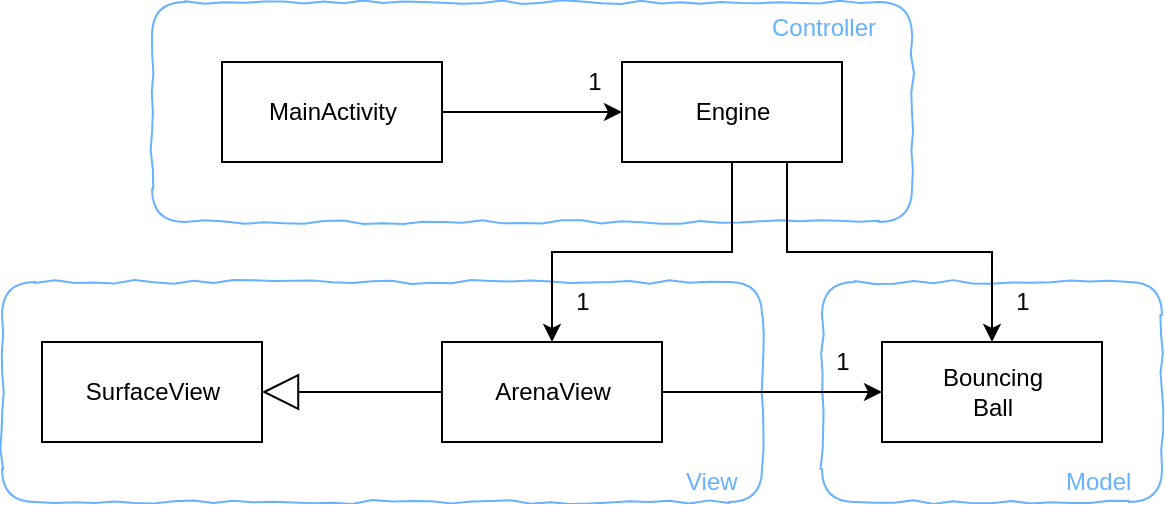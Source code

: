 <mxfile version="12.1.3" type="device" pages="2"><diagram id="otF0xObOaaG4u_06pLDJ" name="Page-1"><mxGraphModel dx="759" dy="483" grid="1" gridSize="10" guides="1" tooltips="1" connect="1" arrows="1" fold="1" page="1" pageScale="1" pageWidth="827" pageHeight="1169" math="0" shadow="0"><root><mxCell id="0"/><mxCell id="1" parent="0"/><mxCell id="AoB_SG9cCN2ISURQ1td0-26" value="" style="rounded=1;whiteSpace=wrap;html=1;comic=1;strokeColor=#66B2FF;align=center;" parent="1" vertex="1"><mxGeometry x="530" y="220" width="170" height="110" as="geometry"/></mxCell><mxCell id="AoB_SG9cCN2ISURQ1td0-23" value="" style="rounded=1;whiteSpace=wrap;html=1;comic=1;strokeColor=#66B2FF;align=center;" parent="1" vertex="1"><mxGeometry x="195" y="80" width="380" height="110" as="geometry"/></mxCell><mxCell id="AoB_SG9cCN2ISURQ1td0-21" value="" style="group" parent="1" vertex="1" connectable="0"><mxGeometry x="120" y="220" width="380" height="110" as="geometry"/></mxCell><mxCell id="AoB_SG9cCN2ISURQ1td0-19" value="" style="rounded=1;whiteSpace=wrap;html=1;comic=1;strokeColor=#66B2FF;align=center;" parent="AoB_SG9cCN2ISURQ1td0-21" vertex="1"><mxGeometry width="380" height="110" as="geometry"/></mxCell><mxCell id="AoB_SG9cCN2ISURQ1td0-20" value="View" style="text;html=1;resizable=0;points=[];autosize=1;align=left;verticalAlign=top;spacingTop=-4;fontColor=#66B2FF;" parent="AoB_SG9cCN2ISURQ1td0-21" vertex="1"><mxGeometry x="340" y="90" width="40" height="20" as="geometry"/></mxCell><mxCell id="AoB_SG9cCN2ISURQ1td0-4" style="edgeStyle=orthogonalEdgeStyle;rounded=0;orthogonalLoop=1;jettySize=auto;html=1;exitX=1;exitY=0.5;exitDx=0;exitDy=0;" parent="1" source="AoB_SG9cCN2ISURQ1td0-1" target="AoB_SG9cCN2ISURQ1td0-2" edge="1"><mxGeometry relative="1" as="geometry"/></mxCell><mxCell id="AoB_SG9cCN2ISURQ1td0-5" value="1" style="text;html=1;resizable=0;points=[];align=center;verticalAlign=middle;labelBackgroundColor=#ffffff;" parent="AoB_SG9cCN2ISURQ1td0-4" vertex="1" connectable="0"><mxGeometry x="0.753" y="-2" relative="1" as="geometry"><mxPoint x="-3" y="-17" as="offset"/></mxGeometry></mxCell><mxCell id="AoB_SG9cCN2ISURQ1td0-1" value="MainActivity" style="html=1;" parent="1" vertex="1"><mxGeometry x="230" y="110" width="110" height="50" as="geometry"/></mxCell><mxCell id="AoB_SG9cCN2ISURQ1td0-10" style="edgeStyle=orthogonalEdgeStyle;rounded=0;orthogonalLoop=1;jettySize=auto;html=1;exitX=0.5;exitY=1;exitDx=0;exitDy=0;" parent="1" source="AoB_SG9cCN2ISURQ1td0-2" target="AoB_SG9cCN2ISURQ1td0-6" edge="1"><mxGeometry relative="1" as="geometry"/></mxCell><mxCell id="AoB_SG9cCN2ISURQ1td0-12" value="1" style="text;html=1;resizable=0;points=[];align=center;verticalAlign=middle;labelBackgroundColor=#ffffff;" parent="AoB_SG9cCN2ISURQ1td0-10" vertex="1" connectable="0"><mxGeometry x="0.812" relative="1" as="geometry"><mxPoint x="15" y="-3" as="offset"/></mxGeometry></mxCell><mxCell id="AoB_SG9cCN2ISURQ1td0-13" style="edgeStyle=orthogonalEdgeStyle;rounded=0;orthogonalLoop=1;jettySize=auto;html=1;exitX=0.75;exitY=1;exitDx=0;exitDy=0;entryX=0.5;entryY=0;entryDx=0;entryDy=0;" parent="1" source="AoB_SG9cCN2ISURQ1td0-2" target="AoB_SG9cCN2ISURQ1td0-11" edge="1"><mxGeometry relative="1" as="geometry"/></mxCell><mxCell id="AoB_SG9cCN2ISURQ1td0-14" value="1" style="text;html=1;resizable=0;points=[];align=center;verticalAlign=middle;labelBackgroundColor=#ffffff;" parent="AoB_SG9cCN2ISURQ1td0-13" vertex="1" connectable="0"><mxGeometry x="0.793" y="4" relative="1" as="geometry"><mxPoint x="11" as="offset"/></mxGeometry></mxCell><mxCell id="AoB_SG9cCN2ISURQ1td0-2" value="Engine" style="html=1;" parent="1" vertex="1"><mxGeometry x="430" y="110" width="110" height="50" as="geometry"/></mxCell><mxCell id="AoB_SG9cCN2ISURQ1td0-15" style="edgeStyle=orthogonalEdgeStyle;rounded=0;orthogonalLoop=1;jettySize=auto;html=1;exitX=1;exitY=0.5;exitDx=0;exitDy=0;" parent="1" source="AoB_SG9cCN2ISURQ1td0-6" target="AoB_SG9cCN2ISURQ1td0-11" edge="1"><mxGeometry relative="1" as="geometry"/></mxCell><mxCell id="AoB_SG9cCN2ISURQ1td0-16" value="1" style="text;html=1;resizable=0;points=[];align=center;verticalAlign=middle;labelBackgroundColor=#ffffff;" parent="AoB_SG9cCN2ISURQ1td0-15" vertex="1" connectable="0"><mxGeometry x="0.686" y="4" relative="1" as="geometry"><mxPoint x="-3" y="-11" as="offset"/></mxGeometry></mxCell><mxCell id="AoB_SG9cCN2ISURQ1td0-6" value="ArenaView" style="html=1;" parent="1" vertex="1"><mxGeometry x="340" y="250" width="110" height="50" as="geometry"/></mxCell><mxCell id="AoB_SG9cCN2ISURQ1td0-7" value="SurfaceView" style="html=1;" parent="1" vertex="1"><mxGeometry x="140" y="250" width="110" height="50" as="geometry"/></mxCell><mxCell id="AoB_SG9cCN2ISURQ1td0-8" value="" style="endArrow=block;endSize=16;endFill=0;html=1;entryX=1;entryY=0.5;entryDx=0;entryDy=0;exitX=0;exitY=0.5;exitDx=0;exitDy=0;" parent="1" source="AoB_SG9cCN2ISURQ1td0-6" target="AoB_SG9cCN2ISURQ1td0-7" edge="1"><mxGeometry width="160" relative="1" as="geometry"><mxPoint x="270" y="390" as="sourcePoint"/><mxPoint x="430" y="390" as="targetPoint"/></mxGeometry></mxCell><mxCell id="AoB_SG9cCN2ISURQ1td0-11" value="Bouncing&lt;br&gt;Ball" style="html=1;" parent="1" vertex="1"><mxGeometry x="560" y="250" width="110" height="50" as="geometry"/></mxCell><mxCell id="AoB_SG9cCN2ISURQ1td0-24" value="Controller" style="text;html=1;resizable=0;points=[];autosize=1;align=left;verticalAlign=top;spacingTop=-4;fontColor=#66B2FF;" parent="1" vertex="1"><mxGeometry x="503" y="83" width="70" height="20" as="geometry"/></mxCell><mxCell id="AoB_SG9cCN2ISURQ1td0-27" value="Model" style="text;html=1;resizable=0;points=[];autosize=1;align=left;verticalAlign=top;spacingTop=-4;fontColor=#66B2FF;" parent="1" vertex="1"><mxGeometry x="650.184" y="310" width="50" height="20" as="geometry"/></mxCell></root></mxGraphModel></diagram><diagram id="5NlqfqaXOKZFljl0t0l8" name="Page-2"><mxGraphModel dx="961" dy="483" grid="1" gridSize="10" guides="1" tooltips="1" connect="1" arrows="1" fold="1" page="1" pageScale="1" pageWidth="850" pageHeight="1100" math="0" shadow="0"><root><mxCell id="bL3s9RootR69glnvzxK0-0"/><mxCell id="bL3s9RootR69glnvzxK0-1" parent="bL3s9RootR69glnvzxK0-0"/><mxCell id="ZZNii2AOIK6jHRAX5lfa-3" value="" style="group" vertex="1" connectable="0" parent="bL3s9RootR69glnvzxK0-1"><mxGeometry x="373" y="333" width="167" height="110" as="geometry"/></mxCell><mxCell id="ZZNii2AOIK6jHRAX5lfa-4" value="" style="rounded=1;whiteSpace=wrap;html=1;comic=1;strokeColor=#66B2FF;align=center;" vertex="1" parent="ZZNii2AOIK6jHRAX5lfa-3"><mxGeometry width="166.951" height="110" as="geometry"/></mxCell><mxCell id="ZZNii2AOIK6jHRAX5lfa-5" value="Model" style="text;html=1;resizable=0;points=[];autosize=1;align=left;verticalAlign=top;spacingTop=-4;fontColor=#66B2FF;" vertex="1" parent="ZZNii2AOIK6jHRAX5lfa-3"><mxGeometry x="120.625" y="80" width="50" height="20" as="geometry"/></mxCell><mxCell id="ZZNii2AOIK6jHRAX5lfa-0" value="" style="group" vertex="1" connectable="0" parent="bL3s9RootR69glnvzxK0-1"><mxGeometry x="170" y="330" width="180" height="110" as="geometry"/></mxCell><mxCell id="ZZNii2AOIK6jHRAX5lfa-1" value="" style="rounded=1;whiteSpace=wrap;html=1;comic=1;strokeColor=#66B2FF;align=center;" vertex="1" parent="ZZNii2AOIK6jHRAX5lfa-0"><mxGeometry width="180.0" height="110" as="geometry"/></mxCell><mxCell id="ZZNii2AOIK6jHRAX5lfa-2" value="View" style="text;html=1;resizable=0;points=[];autosize=1;align=left;verticalAlign=top;spacingTop=-4;fontColor=#66B2FF;" vertex="1" parent="ZZNii2AOIK6jHRAX5lfa-0"><mxGeometry x="10.053" y="80" width="40" height="20" as="geometry"/></mxCell><mxCell id="VUrqjflyZM05iuaoP458-0" value="" style="rounded=1;whiteSpace=wrap;html=1;comic=1;strokeColor=#66B2FF;align=center;" vertex="1" parent="bL3s9RootR69glnvzxK0-1"><mxGeometry x="120" y="170" width="380" height="110" as="geometry"/></mxCell><mxCell id="kXSYVdFKkYqLPfvwJAdn-1" value="Arena&lt;br&gt;View" style="ellipse;whiteSpace=wrap;html=1;aspect=fixed;fillColor=#fff2cc;strokeColor=#d6b656;" vertex="1" parent="bL3s9RootR69glnvzxK0-1"><mxGeometry x="240" y="350" width="80" height="80" as="geometry"/></mxCell><mxCell id="kXSYVdFKkYqLPfvwJAdn-2" value="Bouncing&lt;br&gt;Ball" style="ellipse;whiteSpace=wrap;html=1;aspect=fixed;fillColor=#d5e8d4;strokeColor=#82b366;" vertex="1" parent="bL3s9RootR69glnvzxK0-1"><mxGeometry x="400" y="350" width="80" height="80" as="geometry"/></mxCell><mxCell id="kXSYVdFKkYqLPfvwJAdn-5" value="" style="endArrow=classic;html=1;exitX=0;exitY=1;exitDx=0;exitDy=0;" edge="1" parent="bL3s9RootR69glnvzxK0-1" source="VUrqjflyZM05iuaoP458-3" target="kXSYVdFKkYqLPfvwJAdn-1"><mxGeometry width="50" height="50" relative="1" as="geometry"><mxPoint x="291.716" y="368.284" as="sourcePoint"/><mxPoint x="220" y="290" as="targetPoint"/></mxGeometry></mxCell><mxCell id="kXSYVdFKkYqLPfvwJAdn-6" value="" style="endArrow=classic;html=1;exitX=1;exitY=0.5;exitDx=0;exitDy=0;entryX=0;entryY=0.5;entryDx=0;entryDy=0;" edge="1" parent="bL3s9RootR69glnvzxK0-1" source="kXSYVdFKkYqLPfvwJAdn-1" target="kXSYVdFKkYqLPfvwJAdn-2"><mxGeometry width="50" height="50" relative="1" as="geometry"><mxPoint x="343.216" y="489.784" as="sourcePoint"/><mxPoint x="279.784" y="553.216" as="targetPoint"/></mxGeometry></mxCell><mxCell id="kXSYVdFKkYqLPfvwJAdn-7" value="" style="endArrow=classic;html=1;exitX=1;exitY=1;exitDx=0;exitDy=0;entryX=0.5;entryY=0;entryDx=0;entryDy=0;" edge="1" parent="bL3s9RootR69glnvzxK0-1" source="VUrqjflyZM05iuaoP458-3" target="kXSYVdFKkYqLPfvwJAdn-2"><mxGeometry width="50" height="50" relative="1" as="geometry"><mxPoint x="348.284" y="368.284" as="sourcePoint"/><mxPoint x="429.784" y="393.216" as="targetPoint"/></mxGeometry></mxCell><mxCell id="VUrqjflyZM05iuaoP458-1" value="Controller" style="text;html=1;resizable=0;points=[];autosize=1;align=left;verticalAlign=top;spacingTop=-4;fontColor=#66B2FF;" vertex="1" parent="bL3s9RootR69glnvzxK0-1"><mxGeometry x="428" y="173" width="70" height="20" as="geometry"/></mxCell><mxCell id="VUrqjflyZM05iuaoP458-2" value="Main&lt;br&gt;Activity" style="ellipse;whiteSpace=wrap;html=1;aspect=fixed;fillColor=#f8cecc;strokeColor=#b85450;" vertex="1" parent="bL3s9RootR69glnvzxK0-1"><mxGeometry x="160" y="183" width="80" height="80" as="geometry"/></mxCell><mxCell id="VUrqjflyZM05iuaoP458-3" value="Engine" style="ellipse;whiteSpace=wrap;html=1;aspect=fixed;fillColor=#fff2cc;strokeColor=#d6b656;" vertex="1" parent="bL3s9RootR69glnvzxK0-1"><mxGeometry x="320" y="185" width="80" height="80" as="geometry"/></mxCell><mxCell id="VUrqjflyZM05iuaoP458-4" value="" style="endArrow=classic;html=1;exitX=1;exitY=0.5;exitDx=0;exitDy=0;entryX=0;entryY=0.5;entryDx=0;entryDy=0;" edge="1" parent="bL3s9RootR69glnvzxK0-1" source="VUrqjflyZM05iuaoP458-2" target="VUrqjflyZM05iuaoP458-3"><mxGeometry width="50" height="50" relative="1" as="geometry"><mxPoint x="301.716" y="378.284" as="sourcePoint"/><mxPoint x="238.284" y="441.716" as="targetPoint"/></mxGeometry></mxCell><mxCell id="VUrqjflyZM05iuaoP458-5" value="" style="endArrow=classic;html=1;exitX=1;exitY=1;exitDx=0;exitDy=0;entryX=0.5;entryY=0;entryDx=0;entryDy=0;" edge="1" parent="bL3s9RootR69glnvzxK0-1" source="VUrqjflyZM05iuaoP458-2" target="kXSYVdFKkYqLPfvwJAdn-1"><mxGeometry width="50" height="50" relative="1" as="geometry"><mxPoint x="250" y="233" as="sourcePoint"/><mxPoint x="330" y="235" as="targetPoint"/></mxGeometry></mxCell><mxCell id="ZZNii2AOIK6jHRAX5lfa-6" value="" style="ellipse;whiteSpace=wrap;html=1;aspect=fixed;fillColor=#f8cecc;strokeColor=#b85450;" vertex="1" parent="bL3s9RootR69glnvzxK0-1"><mxGeometry x="600" y="184.5" width="17" height="17" as="geometry"/></mxCell><mxCell id="ZZNii2AOIK6jHRAX5lfa-7" value="Main Thread" style="text;html=1;resizable=0;points=[];autosize=1;align=left;verticalAlign=top;spacingTop=-4;" vertex="1" parent="bL3s9RootR69glnvzxK0-1"><mxGeometry x="628.5" y="183" width="80" height="20" as="geometry"/></mxCell><mxCell id="ZZNii2AOIK6jHRAX5lfa-15" value="" style="ellipse;whiteSpace=wrap;html=1;aspect=fixed;fillColor=#d5e8d4;strokeColor=#82b366;" vertex="1" parent="bL3s9RootR69glnvzxK0-1"><mxGeometry x="600" y="215" width="17" height="17" as="geometry"/></mxCell><mxCell id="ZZNii2AOIK6jHRAX5lfa-16" value="Worker Thread" style="text;html=1;resizable=0;points=[];autosize=1;align=left;verticalAlign=top;spacingTop=-4;" vertex="1" parent="bL3s9RootR69glnvzxK0-1"><mxGeometry x="628.5" y="213.5" width="100" height="20" as="geometry"/></mxCell><mxCell id="ZZNii2AOIK6jHRAX5lfa-17" value="" style="ellipse;whiteSpace=wrap;html=1;aspect=fixed;fillColor=#fff2cc;strokeColor=#d6b656;" vertex="1" parent="bL3s9RootR69glnvzxK0-1"><mxGeometry x="600" y="243" width="17" height="17" as="geometry"/></mxCell><mxCell id="ZZNii2AOIK6jHRAX5lfa-18" value="Any Thread" style="text;html=1;resizable=0;points=[];autosize=1;align=left;verticalAlign=top;spacingTop=-4;" vertex="1" parent="bL3s9RootR69glnvzxK0-1"><mxGeometry x="628.5" y="241.5" width="80" height="20" as="geometry"/></mxCell></root></mxGraphModel></diagram></mxfile>